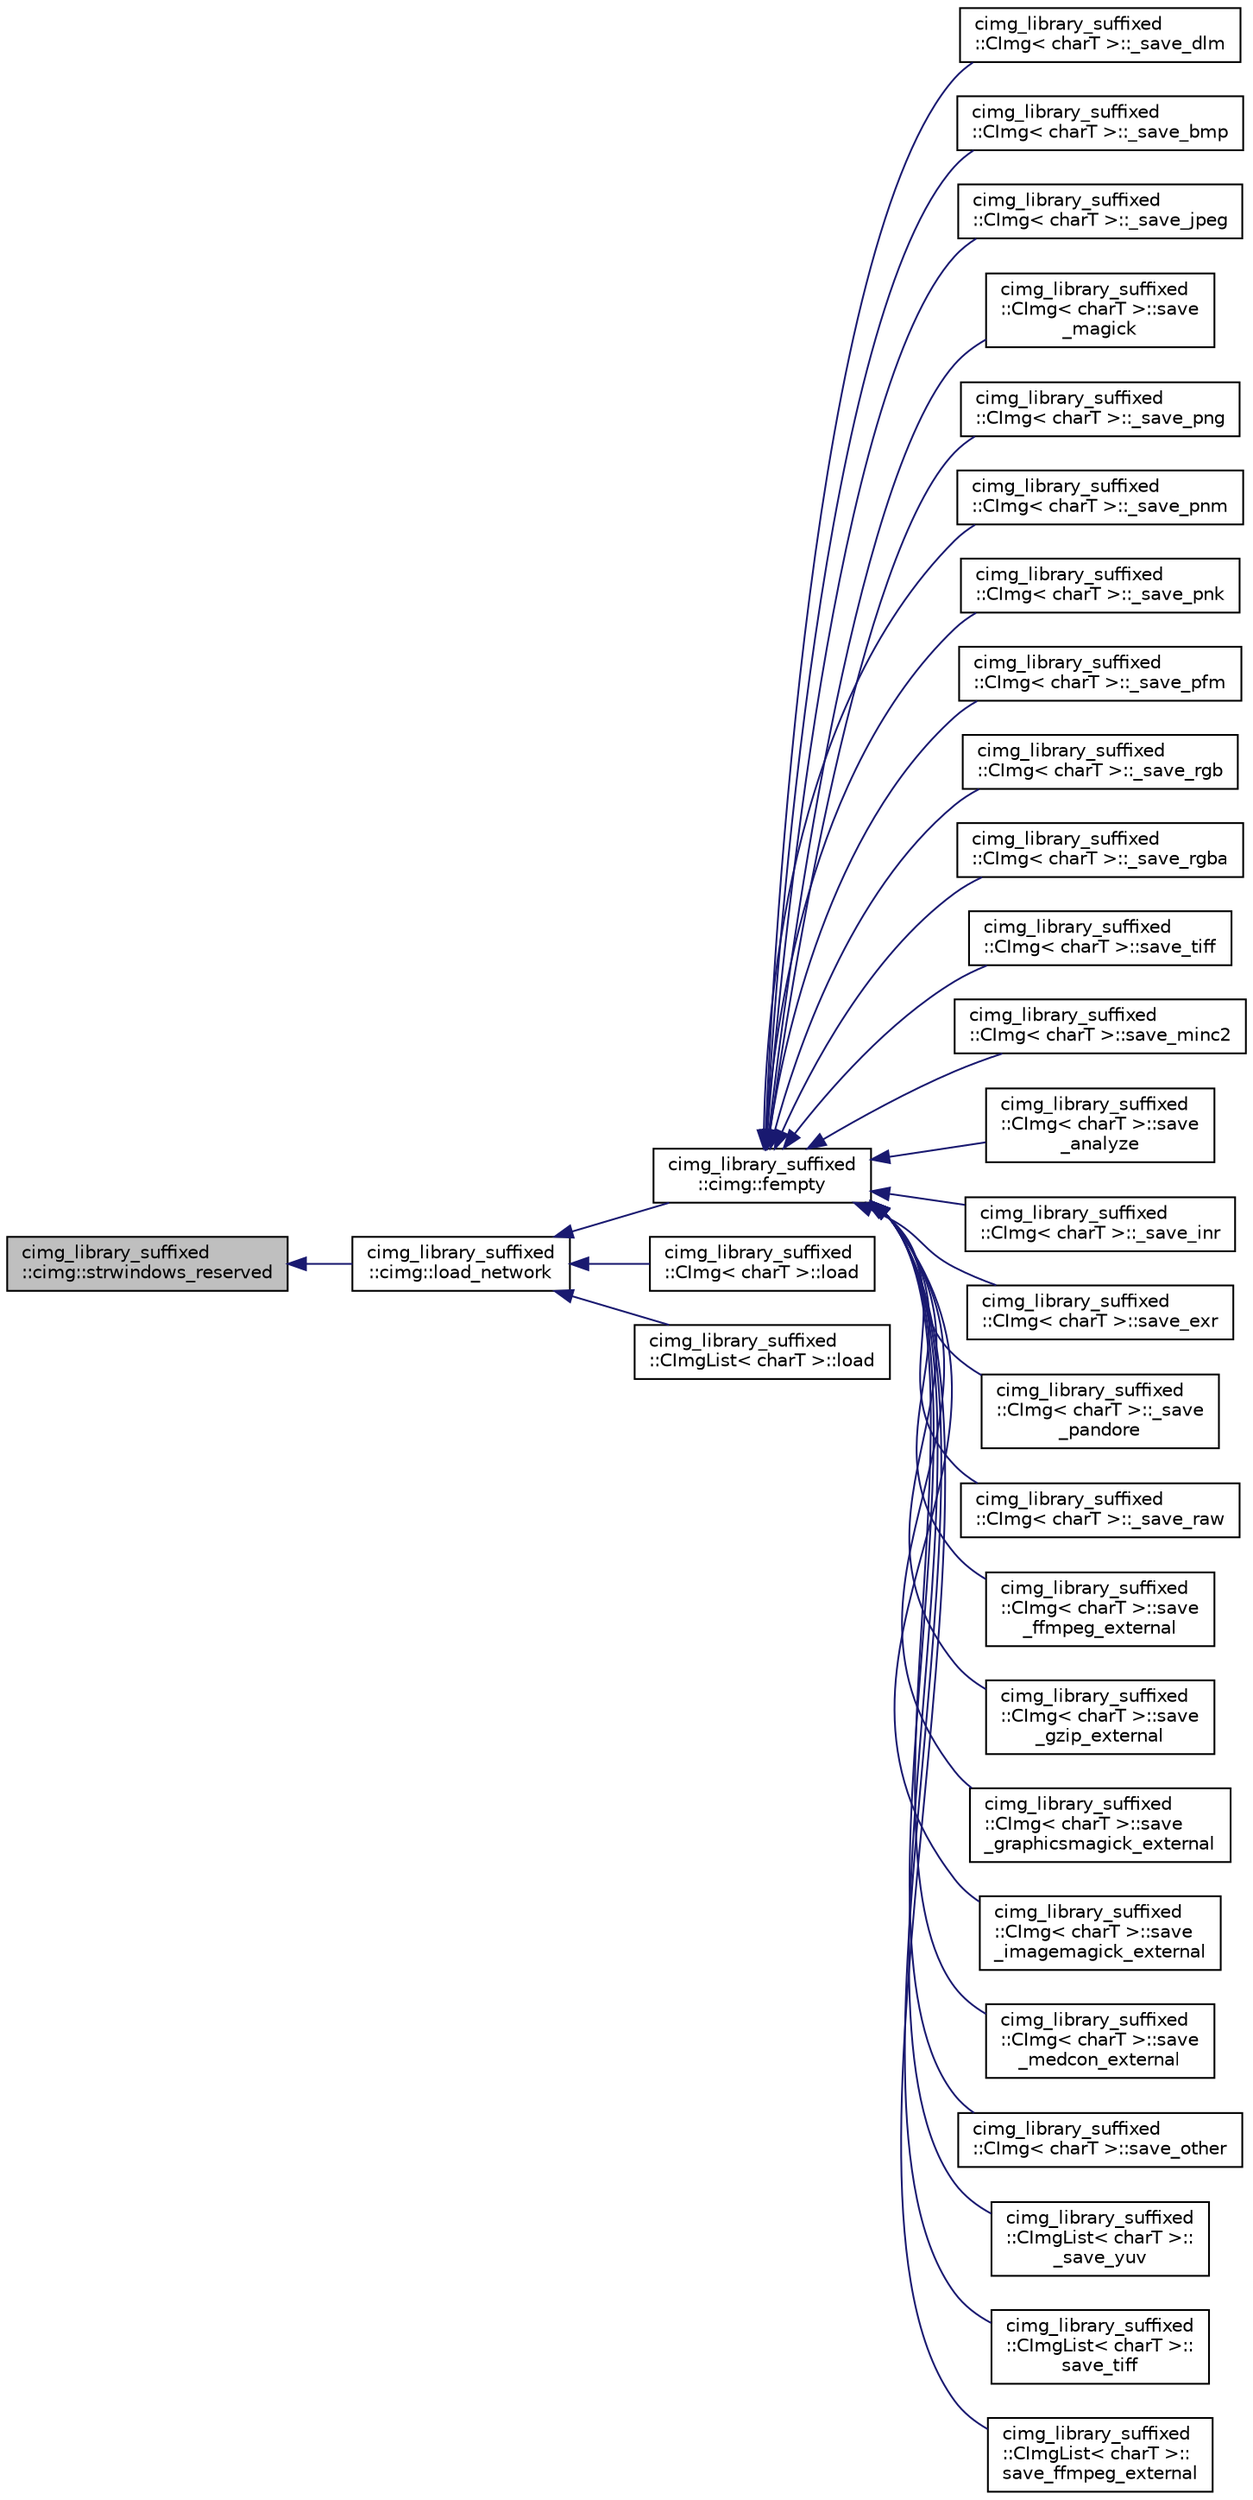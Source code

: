 digraph "cimg_library_suffixed::cimg::strwindows_reserved"
{
  edge [fontname="Helvetica",fontsize="10",labelfontname="Helvetica",labelfontsize="10"];
  node [fontname="Helvetica",fontsize="10",shape=record];
  rankdir="LR";
  Node3992 [label="cimg_library_suffixed\l::cimg::strwindows_reserved",height=0.2,width=0.4,color="black", fillcolor="grey75", style="filled", fontcolor="black"];
  Node3992 -> Node3993 [dir="back",color="midnightblue",fontsize="10",style="solid",fontname="Helvetica"];
  Node3993 [label="cimg_library_suffixed\l::cimg::load_network",height=0.2,width=0.4,color="black", fillcolor="white", style="filled",URL="$namespacecimg__library__suffixed_1_1cimg.html#a90c05fe6fc049cba75f3a12807e97158",tooltip="Load file from network as a local temporary file. "];
  Node3993 -> Node3994 [dir="back",color="midnightblue",fontsize="10",style="solid",fontname="Helvetica"];
  Node3994 [label="cimg_library_suffixed\l::cimg::fempty",height=0.2,width=0.4,color="black", fillcolor="white", style="filled",URL="$namespacecimg__library__suffixed_1_1cimg.html#a0f3577978081461118330fc3ecd4b9db",tooltip="Create an empty file. "];
  Node3994 -> Node3995 [dir="back",color="midnightblue",fontsize="10",style="solid",fontname="Helvetica"];
  Node3995 [label="cimg_library_suffixed\l::CImg\< charT \>::_save_dlm",height=0.2,width=0.4,color="black", fillcolor="white", style="filled",URL="$structcimg__library__suffixed_1_1_c_img.html#a78929d9b9d2af829f3e3fc576e99b61d"];
  Node3994 -> Node3996 [dir="back",color="midnightblue",fontsize="10",style="solid",fontname="Helvetica"];
  Node3996 [label="cimg_library_suffixed\l::CImg\< charT \>::_save_bmp",height=0.2,width=0.4,color="black", fillcolor="white", style="filled",URL="$structcimg__library__suffixed_1_1_c_img.html#ae9faefb948746c5d646fe5c80f28c4fc"];
  Node3994 -> Node3997 [dir="back",color="midnightblue",fontsize="10",style="solid",fontname="Helvetica"];
  Node3997 [label="cimg_library_suffixed\l::CImg\< charT \>::_save_jpeg",height=0.2,width=0.4,color="black", fillcolor="white", style="filled",URL="$structcimg__library__suffixed_1_1_c_img.html#aa41e292505817af60a4896ed19302304"];
  Node3994 -> Node3998 [dir="back",color="midnightblue",fontsize="10",style="solid",fontname="Helvetica"];
  Node3998 [label="cimg_library_suffixed\l::CImg\< charT \>::save\l_magick",height=0.2,width=0.4,color="black", fillcolor="white", style="filled",URL="$structcimg__library__suffixed_1_1_c_img.html#a6beb63196c9a26f6894e4654f771c1e5",tooltip="Save image, using built-in ImageMagick++ library. "];
  Node3994 -> Node3999 [dir="back",color="midnightblue",fontsize="10",style="solid",fontname="Helvetica"];
  Node3999 [label="cimg_library_suffixed\l::CImg\< charT \>::_save_png",height=0.2,width=0.4,color="black", fillcolor="white", style="filled",URL="$structcimg__library__suffixed_1_1_c_img.html#aab5e304310373159e357250314e99da6"];
  Node3994 -> Node4000 [dir="back",color="midnightblue",fontsize="10",style="solid",fontname="Helvetica"];
  Node4000 [label="cimg_library_suffixed\l::CImg\< charT \>::_save_pnm",height=0.2,width=0.4,color="black", fillcolor="white", style="filled",URL="$structcimg__library__suffixed_1_1_c_img.html#a3b62455c9523881fa64a47d8362c3d80"];
  Node3994 -> Node4001 [dir="back",color="midnightblue",fontsize="10",style="solid",fontname="Helvetica"];
  Node4001 [label="cimg_library_suffixed\l::CImg\< charT \>::_save_pnk",height=0.2,width=0.4,color="black", fillcolor="white", style="filled",URL="$structcimg__library__suffixed_1_1_c_img.html#a4bcf33abcee45165d20d9530f6c85242"];
  Node3994 -> Node4002 [dir="back",color="midnightblue",fontsize="10",style="solid",fontname="Helvetica"];
  Node4002 [label="cimg_library_suffixed\l::CImg\< charT \>::_save_pfm",height=0.2,width=0.4,color="black", fillcolor="white", style="filled",URL="$structcimg__library__suffixed_1_1_c_img.html#a65be74d7d22bb71e708b3beb8e9cae49"];
  Node3994 -> Node4003 [dir="back",color="midnightblue",fontsize="10",style="solid",fontname="Helvetica"];
  Node4003 [label="cimg_library_suffixed\l::CImg\< charT \>::_save_rgb",height=0.2,width=0.4,color="black", fillcolor="white", style="filled",URL="$structcimg__library__suffixed_1_1_c_img.html#a06c5e27c1dde885a96cfdad05835644e"];
  Node3994 -> Node4004 [dir="back",color="midnightblue",fontsize="10",style="solid",fontname="Helvetica"];
  Node4004 [label="cimg_library_suffixed\l::CImg\< charT \>::_save_rgba",height=0.2,width=0.4,color="black", fillcolor="white", style="filled",URL="$structcimg__library__suffixed_1_1_c_img.html#a974a21a1c7242ff9b08e4590701d920d"];
  Node3994 -> Node4005 [dir="back",color="midnightblue",fontsize="10",style="solid",fontname="Helvetica"];
  Node4005 [label="cimg_library_suffixed\l::CImg\< charT \>::save_tiff",height=0.2,width=0.4,color="black", fillcolor="white", style="filled",URL="$structcimg__library__suffixed_1_1_c_img.html#a87e93148404e8d79b7b5218e58eabf3c",tooltip="Save image as a TIFF file. "];
  Node3994 -> Node4006 [dir="back",color="midnightblue",fontsize="10",style="solid",fontname="Helvetica"];
  Node4006 [label="cimg_library_suffixed\l::CImg\< charT \>::save_minc2",height=0.2,width=0.4,color="black", fillcolor="white", style="filled",URL="$structcimg__library__suffixed_1_1_c_img.html#ab3b2aa455cd56ce20a03cb0b68ca68fc",tooltip="Save image as a MINC2 file. "];
  Node3994 -> Node4007 [dir="back",color="midnightblue",fontsize="10",style="solid",fontname="Helvetica"];
  Node4007 [label="cimg_library_suffixed\l::CImg\< charT \>::save\l_analyze",height=0.2,width=0.4,color="black", fillcolor="white", style="filled",URL="$structcimg__library__suffixed_1_1_c_img.html#a09711118d3b31870942e99adbefffed1",tooltip="Save image as an ANALYZE7.5 or NIFTI file. "];
  Node3994 -> Node4008 [dir="back",color="midnightblue",fontsize="10",style="solid",fontname="Helvetica"];
  Node4008 [label="cimg_library_suffixed\l::CImg\< charT \>::_save_inr",height=0.2,width=0.4,color="black", fillcolor="white", style="filled",URL="$structcimg__library__suffixed_1_1_c_img.html#aa29c8a2179f282535660800f9b9192e0"];
  Node3994 -> Node4009 [dir="back",color="midnightblue",fontsize="10",style="solid",fontname="Helvetica"];
  Node4009 [label="cimg_library_suffixed\l::CImg\< charT \>::save_exr",height=0.2,width=0.4,color="black", fillcolor="white", style="filled",URL="$structcimg__library__suffixed_1_1_c_img.html#ad5fb082bca9bcc268e8f77019788ae51",tooltip="Save image as an OpenEXR file. "];
  Node3994 -> Node4010 [dir="back",color="midnightblue",fontsize="10",style="solid",fontname="Helvetica"];
  Node4010 [label="cimg_library_suffixed\l::CImg\< charT \>::_save\l_pandore",height=0.2,width=0.4,color="black", fillcolor="white", style="filled",URL="$structcimg__library__suffixed_1_1_c_img.html#a01931f2bad5c72da454d990ebcf55f94"];
  Node3994 -> Node4011 [dir="back",color="midnightblue",fontsize="10",style="solid",fontname="Helvetica"];
  Node4011 [label="cimg_library_suffixed\l::CImg\< charT \>::_save_raw",height=0.2,width=0.4,color="black", fillcolor="white", style="filled",URL="$structcimg__library__suffixed_1_1_c_img.html#a069feb3e722bb4a1f52ea72c1c86ca97"];
  Node3994 -> Node4012 [dir="back",color="midnightblue",fontsize="10",style="solid",fontname="Helvetica"];
  Node4012 [label="cimg_library_suffixed\l::CImg\< charT \>::save\l_ffmpeg_external",height=0.2,width=0.4,color="black", fillcolor="white", style="filled",URL="$structcimg__library__suffixed_1_1_c_img.html#a3a8132f303e3295e0219ea4518c6ef20",tooltip="Save volumetric image as a video, using ffmpeg external binary. "];
  Node3994 -> Node4013 [dir="back",color="midnightblue",fontsize="10",style="solid",fontname="Helvetica"];
  Node4013 [label="cimg_library_suffixed\l::CImg\< charT \>::save\l_gzip_external",height=0.2,width=0.4,color="black", fillcolor="white", style="filled",URL="$structcimg__library__suffixed_1_1_c_img.html#a53983bb4f1ebe2a817b68029b8c04cb1",tooltip="Save image using gzip external binary. "];
  Node3994 -> Node4014 [dir="back",color="midnightblue",fontsize="10",style="solid",fontname="Helvetica"];
  Node4014 [label="cimg_library_suffixed\l::CImg\< charT \>::save\l_graphicsmagick_external",height=0.2,width=0.4,color="black", fillcolor="white", style="filled",URL="$structcimg__library__suffixed_1_1_c_img.html#a44f125968c20e8c7d833bf7d75c32db6",tooltip="Save image using GraphicsMagick&#39;s external binary. "];
  Node3994 -> Node4015 [dir="back",color="midnightblue",fontsize="10",style="solid",fontname="Helvetica"];
  Node4015 [label="cimg_library_suffixed\l::CImg\< charT \>::save\l_imagemagick_external",height=0.2,width=0.4,color="black", fillcolor="white", style="filled",URL="$structcimg__library__suffixed_1_1_c_img.html#afbf8db949f62c8bd3f2f73ba3d9c1420",tooltip="Save image using ImageMagick&#39;s external binary. "];
  Node3994 -> Node4016 [dir="back",color="midnightblue",fontsize="10",style="solid",fontname="Helvetica"];
  Node4016 [label="cimg_library_suffixed\l::CImg\< charT \>::save\l_medcon_external",height=0.2,width=0.4,color="black", fillcolor="white", style="filled",URL="$structcimg__library__suffixed_1_1_c_img.html#a30d02c3d77fc43c8b5845e92268cdab5",tooltip="Save image as a Dicom file. "];
  Node3994 -> Node4017 [dir="back",color="midnightblue",fontsize="10",style="solid",fontname="Helvetica"];
  Node4017 [label="cimg_library_suffixed\l::CImg\< charT \>::save_other",height=0.2,width=0.4,color="black", fillcolor="white", style="filled",URL="$structcimg__library__suffixed_1_1_c_img.html#a6b77dc615829820ba0675409feaef3d8"];
  Node3994 -> Node4018 [dir="back",color="midnightblue",fontsize="10",style="solid",fontname="Helvetica"];
  Node4018 [label="cimg_library_suffixed\l::CImgList\< charT \>::\l_save_yuv",height=0.2,width=0.4,color="black", fillcolor="white", style="filled",URL="$structcimg__library__suffixed_1_1_c_img_list.html#afa25415a30608d507bc22bd6b85b5c1e"];
  Node3994 -> Node4019 [dir="back",color="midnightblue",fontsize="10",style="solid",fontname="Helvetica"];
  Node4019 [label="cimg_library_suffixed\l::CImgList\< charT \>::\lsave_tiff",height=0.2,width=0.4,color="black", fillcolor="white", style="filled",URL="$structcimg__library__suffixed_1_1_c_img_list.html#a62700a17bb0af63522c732b9d1a15325",tooltip="Save list as a TIFF file. "];
  Node3994 -> Node4020 [dir="back",color="midnightblue",fontsize="10",style="solid",fontname="Helvetica"];
  Node4020 [label="cimg_library_suffixed\l::CImgList\< charT \>::\lsave_ffmpeg_external",height=0.2,width=0.4,color="black", fillcolor="white", style="filled",URL="$structcimg__library__suffixed_1_1_c_img_list.html#af09a45345581747984f4df0607418f2c",tooltip="Save image sequence, using the external tool &#39;ffmpeg&#39;. "];
  Node3993 -> Node4021 [dir="back",color="midnightblue",fontsize="10",style="solid",fontname="Helvetica"];
  Node4021 [label="cimg_library_suffixed\l::CImg\< charT \>::load",height=0.2,width=0.4,color="black", fillcolor="white", style="filled",URL="$structcimg__library__suffixed_1_1_c_img.html#ae8353b28bfbc5c4421c7adfbb98fe32f",tooltip="Load image from a file. "];
  Node3993 -> Node4022 [dir="back",color="midnightblue",fontsize="10",style="solid",fontname="Helvetica"];
  Node4022 [label="cimg_library_suffixed\l::CImgList\< charT \>::load",height=0.2,width=0.4,color="black", fillcolor="white", style="filled",URL="$structcimg__library__suffixed_1_1_c_img_list.html#a63bd67d8dd2301933df7decb4612916e",tooltip="Load a list from a file. "];
}
